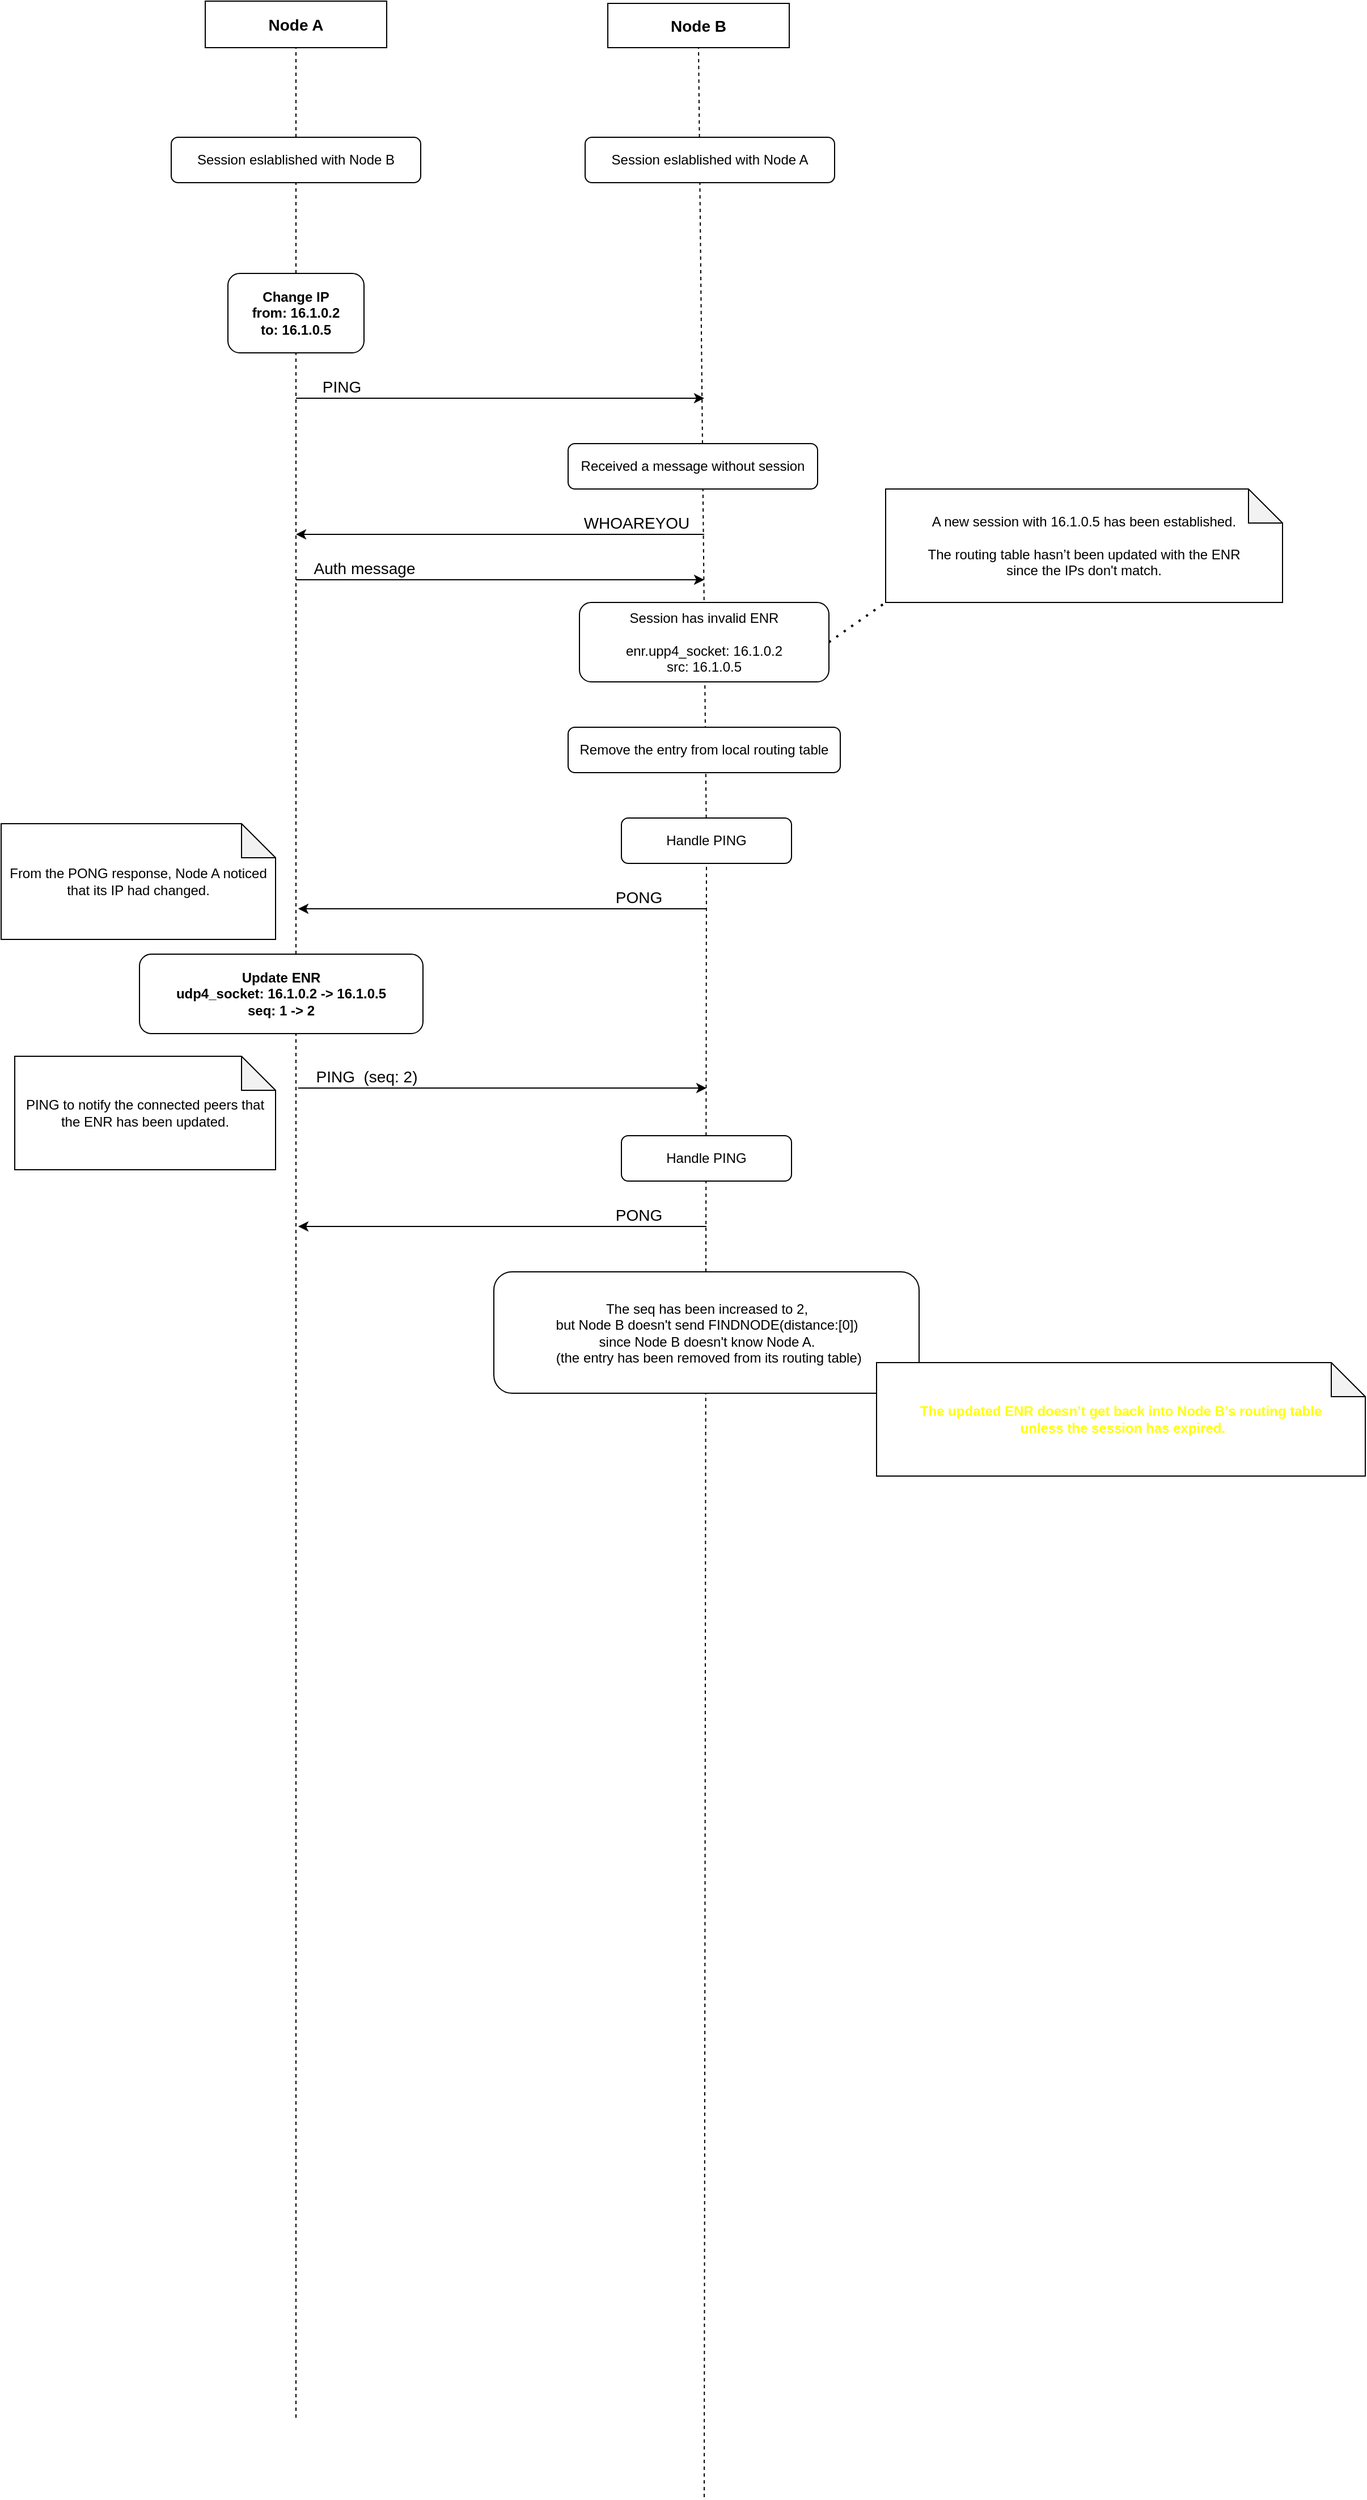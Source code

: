 <mxfile>
    <diagram id="ExdccTZqctQwAvQB16s_" name="Page-1">
        <mxGraphModel dx="3226" dy="2012" grid="0" gridSize="10" guides="1" tooltips="1" connect="1" arrows="1" fold="1" page="0" pageScale="1" pageWidth="827" pageHeight="1169" background="none" math="0" shadow="0">
            <root>
                <mxCell id="0"/>
                <mxCell id="1" parent="0"/>
                <mxCell id="103" value="Node A" style="rounded=0;whiteSpace=wrap;html=1;fontSize=14;fontStyle=1" parent="1" vertex="1">
                    <mxGeometry x="40" y="-280" width="160" height="41" as="geometry"/>
                </mxCell>
                <mxCell id="104" value="Node B" style="rounded=0;whiteSpace=wrap;html=1;fontSize=14;fontStyle=1" parent="1" vertex="1">
                    <mxGeometry x="395" y="-278" width="160" height="39" as="geometry"/>
                </mxCell>
                <mxCell id="106" value="" style="endArrow=none;dashed=1;html=1;fontSize=12;entryX=0.5;entryY=1;entryDx=0;entryDy=0;startArrow=none;" parent="1" source="169" target="103" edge="1">
                    <mxGeometry width="50" height="50" relative="1" as="geometry">
                        <mxPoint x="120" y="1850" as="sourcePoint"/>
                        <mxPoint x="570" y="240" as="targetPoint"/>
                    </mxGeometry>
                </mxCell>
                <mxCell id="107" value="" style="endArrow=none;dashed=1;html=1;fontSize=12;entryX=0.5;entryY=1;entryDx=0;entryDy=0;startArrow=none;" parent="1" source="180" target="104" edge="1">
                    <mxGeometry width="50" height="50" relative="1" as="geometry">
                        <mxPoint x="480" y="1920" as="sourcePoint"/>
                        <mxPoint x="560" y="181" as="targetPoint"/>
                    </mxGeometry>
                </mxCell>
                <mxCell id="147" value="" style="endArrow=none;dashed=1;html=1;dashPattern=1 3;strokeWidth=2;fontSize=14;fontColor=#F7FF19;exitX=1;exitY=0.5;exitDx=0;exitDy=0;entryX=0;entryY=1;entryDx=0;entryDy=0;entryPerimeter=0;" parent="1" source="178" target="196" edge="1">
                    <mxGeometry width="50" height="50" relative="1" as="geometry">
                        <mxPoint x="900" y="260" as="sourcePoint"/>
                        <mxPoint x="980" y="60" as="targetPoint"/>
                    </mxGeometry>
                </mxCell>
                <mxCell id="170" value="" style="endArrow=none;dashed=1;html=1;fontSize=12;entryX=0.5;entryY=1;entryDx=0;entryDy=0;" parent="1" target="169" edge="1">
                    <mxGeometry width="50" height="50" relative="1" as="geometry">
                        <mxPoint x="120" y="1850" as="sourcePoint"/>
                        <mxPoint x="120" y="41" as="targetPoint"/>
                    </mxGeometry>
                </mxCell>
                <mxCell id="169" value="&lt;b&gt;Change IP&lt;br&gt;from: 16.1.0.2&lt;br&gt;to: 16.1.0.5&lt;br&gt;&lt;/b&gt;" style="rounded=1;whiteSpace=wrap;html=1;" parent="1" vertex="1">
                    <mxGeometry x="60" y="-40" width="120" height="70" as="geometry"/>
                </mxCell>
                <mxCell id="171" value="" style="endArrow=classic;html=1;fontSize=18;" parent="1" edge="1">
                    <mxGeometry x="-160" y="-230" width="50" height="50" as="geometry">
                        <mxPoint x="120" y="70" as="sourcePoint"/>
                        <mxPoint x="480" y="70" as="targetPoint"/>
                    </mxGeometry>
                </mxCell>
                <mxCell id="172" value="PING" style="edgeLabel;html=1;align=center;verticalAlign=middle;resizable=0;points=[];fontSize=14;" parent="171" vertex="1" connectable="0">
                    <mxGeometry relative="1" as="geometry">
                        <mxPoint x="-140" y="-10" as="offset"/>
                    </mxGeometry>
                </mxCell>
                <mxCell id="173" value="" style="endArrow=classic;html=1;fontSize=18;" parent="1" edge="1">
                    <mxGeometry x="-150" y="-220" width="50" height="50" as="geometry">
                        <mxPoint x="480" y="190" as="sourcePoint"/>
                        <mxPoint x="120" y="190" as="targetPoint"/>
                    </mxGeometry>
                </mxCell>
                <mxCell id="174" value="WHOAREYOU" style="edgeLabel;html=1;align=center;verticalAlign=middle;resizable=0;points=[];fontSize=14;" parent="173" vertex="1" connectable="0">
                    <mxGeometry relative="1" as="geometry">
                        <mxPoint x="120" y="-10" as="offset"/>
                    </mxGeometry>
                </mxCell>
                <mxCell id="175" value="Received a message without session" style="rounded=1;whiteSpace=wrap;html=1;" parent="1" vertex="1">
                    <mxGeometry x="360" y="110" width="220" height="40" as="geometry"/>
                </mxCell>
                <mxCell id="176" value="" style="endArrow=classic;html=1;fontSize=18;" parent="1" edge="1">
                    <mxGeometry x="-160" y="-70" width="50" height="50" as="geometry">
                        <mxPoint x="120" y="230" as="sourcePoint"/>
                        <mxPoint x="480" y="230" as="targetPoint"/>
                    </mxGeometry>
                </mxCell>
                <mxCell id="177" value="Auth message" style="edgeLabel;html=1;align=center;verticalAlign=middle;resizable=0;points=[];fontSize=14;" parent="176" vertex="1" connectable="0">
                    <mxGeometry relative="1" as="geometry">
                        <mxPoint x="-120" y="-10" as="offset"/>
                    </mxGeometry>
                </mxCell>
                <mxCell id="178" value="Session has invalid ENR&lt;br&gt;&lt;br&gt;enr.upp4_socket: 16.1.0.2&lt;br&gt;src: 16.1.0.5" style="rounded=1;whiteSpace=wrap;html=1;" parent="1" vertex="1">
                    <mxGeometry x="370" y="250" width="220" height="70" as="geometry"/>
                </mxCell>
                <mxCell id="181" value="" style="endArrow=none;dashed=1;html=1;fontSize=12;entryX=0.5;entryY=1;entryDx=0;entryDy=0;" parent="1" target="180" edge="1">
                    <mxGeometry width="50" height="50" relative="1" as="geometry">
                        <mxPoint x="480" y="1920" as="sourcePoint"/>
                        <mxPoint x="480" y="41" as="targetPoint"/>
                    </mxGeometry>
                </mxCell>
                <mxCell id="180" value="Handle PING" style="rounded=1;whiteSpace=wrap;html=1;" parent="1" vertex="1">
                    <mxGeometry x="407" y="440" width="150" height="40" as="geometry"/>
                </mxCell>
                <mxCell id="182" value="" style="endArrow=classic;html=1;fontSize=18;" parent="1" edge="1">
                    <mxGeometry x="-148" y="110" width="50" height="50" as="geometry">
                        <mxPoint x="482" y="520" as="sourcePoint"/>
                        <mxPoint x="122" y="520" as="targetPoint"/>
                    </mxGeometry>
                </mxCell>
                <mxCell id="183" value="PONG" style="edgeLabel;html=1;align=center;verticalAlign=middle;resizable=0;points=[];fontSize=14;" parent="182" vertex="1" connectable="0">
                    <mxGeometry relative="1" as="geometry">
                        <mxPoint x="120" y="-10" as="offset"/>
                    </mxGeometry>
                </mxCell>
                <mxCell id="184" value="&lt;b&gt;Update ENR&lt;br&gt;udp4_socket: 16.1.0.2 -&amp;gt; 16.1.0.5&lt;br&gt;seq: 1 -&amp;gt; 2&lt;br&gt;&lt;/b&gt;" style="rounded=1;whiteSpace=wrap;html=1;" parent="1" vertex="1">
                    <mxGeometry x="-18" y="560" width="250" height="70" as="geometry"/>
                </mxCell>
                <mxCell id="185" value="" style="endArrow=classic;html=1;fontSize=18;" parent="1" edge="1">
                    <mxGeometry x="-158" y="378" width="50" height="50" as="geometry">
                        <mxPoint x="122" y="678" as="sourcePoint"/>
                        <mxPoint x="482" y="678" as="targetPoint"/>
                    </mxGeometry>
                </mxCell>
                <mxCell id="186" value="PING&amp;nbsp; (seq: 2)" style="edgeLabel;html=1;align=center;verticalAlign=middle;resizable=0;points=[];fontSize=14;" parent="185" vertex="1" connectable="0">
                    <mxGeometry relative="1" as="geometry">
                        <mxPoint x="-120" y="-10" as="offset"/>
                    </mxGeometry>
                </mxCell>
                <mxCell id="187" value="Handle PING" style="rounded=1;whiteSpace=wrap;html=1;" parent="1" vertex="1">
                    <mxGeometry x="407" y="720" width="150" height="40" as="geometry"/>
                </mxCell>
                <mxCell id="188" value="" style="endArrow=classic;html=1;fontSize=18;" parent="1" edge="1">
                    <mxGeometry x="-148" y="390" width="50" height="50" as="geometry">
                        <mxPoint x="482" y="800" as="sourcePoint"/>
                        <mxPoint x="122" y="800" as="targetPoint"/>
                    </mxGeometry>
                </mxCell>
                <mxCell id="189" value="PONG" style="edgeLabel;html=1;align=center;verticalAlign=middle;resizable=0;points=[];fontSize=14;" parent="188" vertex="1" connectable="0">
                    <mxGeometry relative="1" as="geometry">
                        <mxPoint x="120" y="-10" as="offset"/>
                    </mxGeometry>
                </mxCell>
                <mxCell id="190" value="The seq has been increased to 2,&lt;br&gt;but Node B doesn't send FINDNODE(distance:[0]) &lt;br&gt;since Node B doesn't know Node A.&lt;br&gt;&amp;nbsp;(the entry has been removed from its routing table)" style="rounded=1;whiteSpace=wrap;html=1;" parent="1" vertex="1">
                    <mxGeometry x="294.5" y="840" width="375" height="107" as="geometry"/>
                </mxCell>
                <mxCell id="194" value="Session eslablished with Node A" style="rounded=1;whiteSpace=wrap;html=1;" parent="1" vertex="1">
                    <mxGeometry x="375" y="-160" width="220" height="40" as="geometry"/>
                </mxCell>
                <mxCell id="195" value="Session eslablished with Node B" style="rounded=1;whiteSpace=wrap;html=1;" parent="1" vertex="1">
                    <mxGeometry x="10" y="-160" width="220" height="40" as="geometry"/>
                </mxCell>
                <mxCell id="196" value="A new session with 16.1.0.5 has been established.&lt;br&gt;&lt;br&gt;The routing table hasn’t been updated with the ENR&lt;br&gt;since the IPs don't match." style="shape=note;whiteSpace=wrap;html=1;backgroundOutline=1;darkOpacity=0.05;" parent="1" vertex="1">
                    <mxGeometry x="640" y="150" width="350" height="100" as="geometry"/>
                </mxCell>
                <mxCell id="199" value="PING to notify the connected peers that the ENR has been updated." style="shape=note;whiteSpace=wrap;html=1;backgroundOutline=1;darkOpacity=0.05;" parent="1" vertex="1">
                    <mxGeometry x="-128" y="650" width="230" height="100" as="geometry"/>
                </mxCell>
                <mxCell id="202" value="From the PONG response, Node A noticed that its IP had changed." style="shape=note;whiteSpace=wrap;html=1;backgroundOutline=1;darkOpacity=0.05;" parent="1" vertex="1">
                    <mxGeometry x="-140" y="445" width="242" height="102" as="geometry"/>
                </mxCell>
                <mxCell id="203" value="Remove the entry from local routing table" style="rounded=1;whiteSpace=wrap;html=1;" vertex="1" parent="1">
                    <mxGeometry x="360" y="360" width="240" height="40" as="geometry"/>
                </mxCell>
                <mxCell id="204" value="&lt;b&gt;&lt;font color=&quot;#ffff00&quot;&gt;The updated ENR doesn’t get back into Node B’s routing table&lt;br&gt;&amp;nbsp;unless the session has expired.&lt;/font&gt;&lt;/b&gt;" style="shape=note;whiteSpace=wrap;html=1;backgroundOutline=1;darkOpacity=0.05;" vertex="1" parent="1">
                    <mxGeometry x="632" y="920" width="431" height="100" as="geometry"/>
                </mxCell>
            </root>
        </mxGraphModel>
    </diagram>
</mxfile>